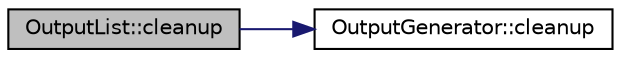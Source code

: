 digraph "OutputList::cleanup"
{
 // LATEX_PDF_SIZE
  edge [fontname="Helvetica",fontsize="10",labelfontname="Helvetica",labelfontsize="10"];
  node [fontname="Helvetica",fontsize="10",shape=record];
  rankdir="LR";
  Node1 [label="OutputList::cleanup",height=0.2,width=0.4,color="black", fillcolor="grey75", style="filled", fontcolor="black",tooltip=" "];
  Node1 -> Node2 [color="midnightblue",fontsize="10",style="solid"];
  Node2 [label="OutputGenerator::cleanup",height=0.2,width=0.4,color="black", fillcolor="white", style="filled",URL="$classOutputGenerator.html#ad2578340a2c876dede4496c67a4c65f6",tooltip=" "];
}
